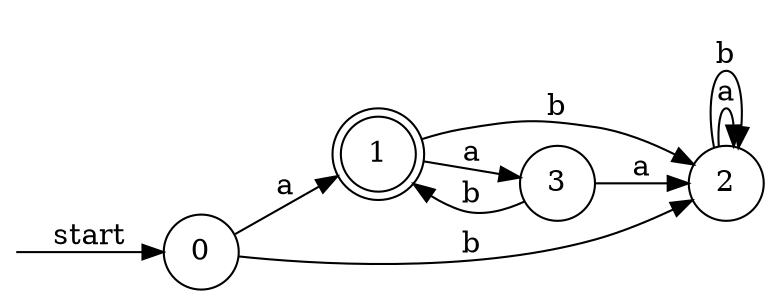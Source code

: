 digraph dfa {
    rankdir = LR;
    node [shape = circle];
    __start [style = invis, shape = point];
    __start -> "0" [ label = "start" ];
    node [shape = doublecircle]; "1"
    node [shape = circle];
    "0" -> "1" [ label = "a" ];
    "0" -> "2" [ label = "b" ];
    "1" -> "3" [ label = "a" ];
    "1" -> "2" [ label = "b" ];
    "3" -> "2" [ label = "a" ];
    "3" -> "1" [ label = "b" ];
    "2" -> "2" [ label = "a" ];
    "2" -> "2" [ label = "b" ];
}

